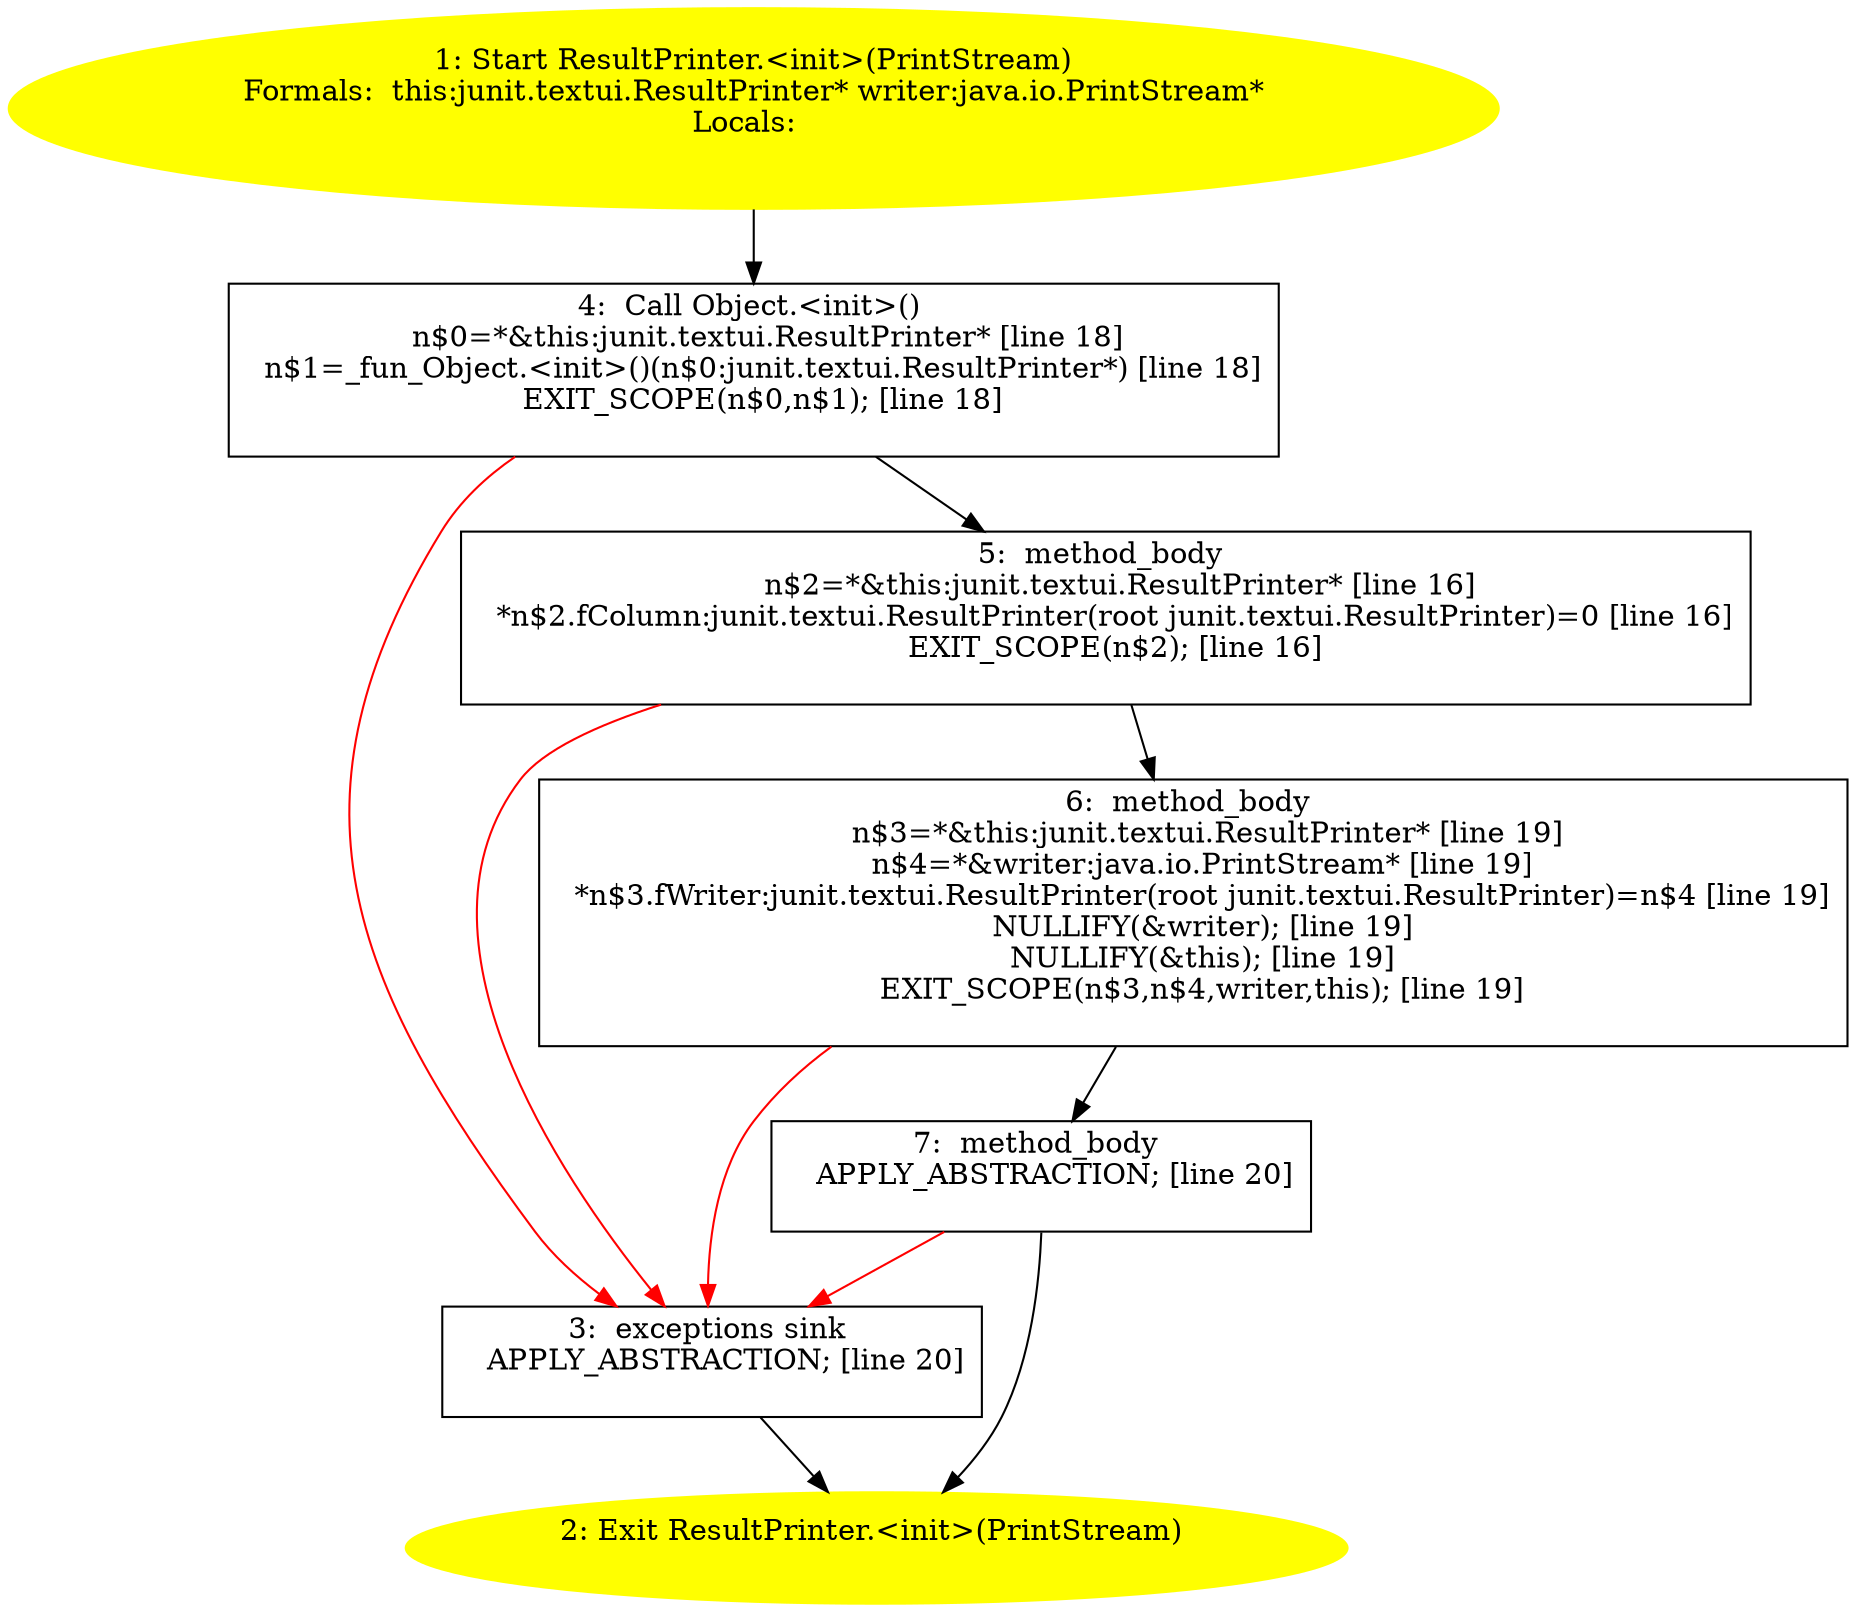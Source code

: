 /* @generated */
digraph cfg {
"junit.textui.ResultPrinter.<init>(java.io.PrintStream).a2dadf86f155cc2fc1bea20d571c1b59_1" [label="1: Start ResultPrinter.<init>(PrintStream)\nFormals:  this:junit.textui.ResultPrinter* writer:java.io.PrintStream*\nLocals:  \n  " color=yellow style=filled]
	

	 "junit.textui.ResultPrinter.<init>(java.io.PrintStream).a2dadf86f155cc2fc1bea20d571c1b59_1" -> "junit.textui.ResultPrinter.<init>(java.io.PrintStream).a2dadf86f155cc2fc1bea20d571c1b59_4" ;
"junit.textui.ResultPrinter.<init>(java.io.PrintStream).a2dadf86f155cc2fc1bea20d571c1b59_2" [label="2: Exit ResultPrinter.<init>(PrintStream) \n  " color=yellow style=filled]
	

"junit.textui.ResultPrinter.<init>(java.io.PrintStream).a2dadf86f155cc2fc1bea20d571c1b59_3" [label="3:  exceptions sink \n   APPLY_ABSTRACTION; [line 20]\n " shape="box"]
	

	 "junit.textui.ResultPrinter.<init>(java.io.PrintStream).a2dadf86f155cc2fc1bea20d571c1b59_3" -> "junit.textui.ResultPrinter.<init>(java.io.PrintStream).a2dadf86f155cc2fc1bea20d571c1b59_2" ;
"junit.textui.ResultPrinter.<init>(java.io.PrintStream).a2dadf86f155cc2fc1bea20d571c1b59_4" [label="4:  Call Object.<init>() \n   n$0=*&this:junit.textui.ResultPrinter* [line 18]\n  n$1=_fun_Object.<init>()(n$0:junit.textui.ResultPrinter*) [line 18]\n  EXIT_SCOPE(n$0,n$1); [line 18]\n " shape="box"]
	

	 "junit.textui.ResultPrinter.<init>(java.io.PrintStream).a2dadf86f155cc2fc1bea20d571c1b59_4" -> "junit.textui.ResultPrinter.<init>(java.io.PrintStream).a2dadf86f155cc2fc1bea20d571c1b59_5" ;
	 "junit.textui.ResultPrinter.<init>(java.io.PrintStream).a2dadf86f155cc2fc1bea20d571c1b59_4" -> "junit.textui.ResultPrinter.<init>(java.io.PrintStream).a2dadf86f155cc2fc1bea20d571c1b59_3" [color="red" ];
"junit.textui.ResultPrinter.<init>(java.io.PrintStream).a2dadf86f155cc2fc1bea20d571c1b59_5" [label="5:  method_body \n   n$2=*&this:junit.textui.ResultPrinter* [line 16]\n  *n$2.fColumn:junit.textui.ResultPrinter(root junit.textui.ResultPrinter)=0 [line 16]\n  EXIT_SCOPE(n$2); [line 16]\n " shape="box"]
	

	 "junit.textui.ResultPrinter.<init>(java.io.PrintStream).a2dadf86f155cc2fc1bea20d571c1b59_5" -> "junit.textui.ResultPrinter.<init>(java.io.PrintStream).a2dadf86f155cc2fc1bea20d571c1b59_6" ;
	 "junit.textui.ResultPrinter.<init>(java.io.PrintStream).a2dadf86f155cc2fc1bea20d571c1b59_5" -> "junit.textui.ResultPrinter.<init>(java.io.PrintStream).a2dadf86f155cc2fc1bea20d571c1b59_3" [color="red" ];
"junit.textui.ResultPrinter.<init>(java.io.PrintStream).a2dadf86f155cc2fc1bea20d571c1b59_6" [label="6:  method_body \n   n$3=*&this:junit.textui.ResultPrinter* [line 19]\n  n$4=*&writer:java.io.PrintStream* [line 19]\n  *n$3.fWriter:junit.textui.ResultPrinter(root junit.textui.ResultPrinter)=n$4 [line 19]\n  NULLIFY(&writer); [line 19]\n  NULLIFY(&this); [line 19]\n  EXIT_SCOPE(n$3,n$4,writer,this); [line 19]\n " shape="box"]
	

	 "junit.textui.ResultPrinter.<init>(java.io.PrintStream).a2dadf86f155cc2fc1bea20d571c1b59_6" -> "junit.textui.ResultPrinter.<init>(java.io.PrintStream).a2dadf86f155cc2fc1bea20d571c1b59_7" ;
	 "junit.textui.ResultPrinter.<init>(java.io.PrintStream).a2dadf86f155cc2fc1bea20d571c1b59_6" -> "junit.textui.ResultPrinter.<init>(java.io.PrintStream).a2dadf86f155cc2fc1bea20d571c1b59_3" [color="red" ];
"junit.textui.ResultPrinter.<init>(java.io.PrintStream).a2dadf86f155cc2fc1bea20d571c1b59_7" [label="7:  method_body \n   APPLY_ABSTRACTION; [line 20]\n " shape="box"]
	

	 "junit.textui.ResultPrinter.<init>(java.io.PrintStream).a2dadf86f155cc2fc1bea20d571c1b59_7" -> "junit.textui.ResultPrinter.<init>(java.io.PrintStream).a2dadf86f155cc2fc1bea20d571c1b59_2" ;
	 "junit.textui.ResultPrinter.<init>(java.io.PrintStream).a2dadf86f155cc2fc1bea20d571c1b59_7" -> "junit.textui.ResultPrinter.<init>(java.io.PrintStream).a2dadf86f155cc2fc1bea20d571c1b59_3" [color="red" ];
}
